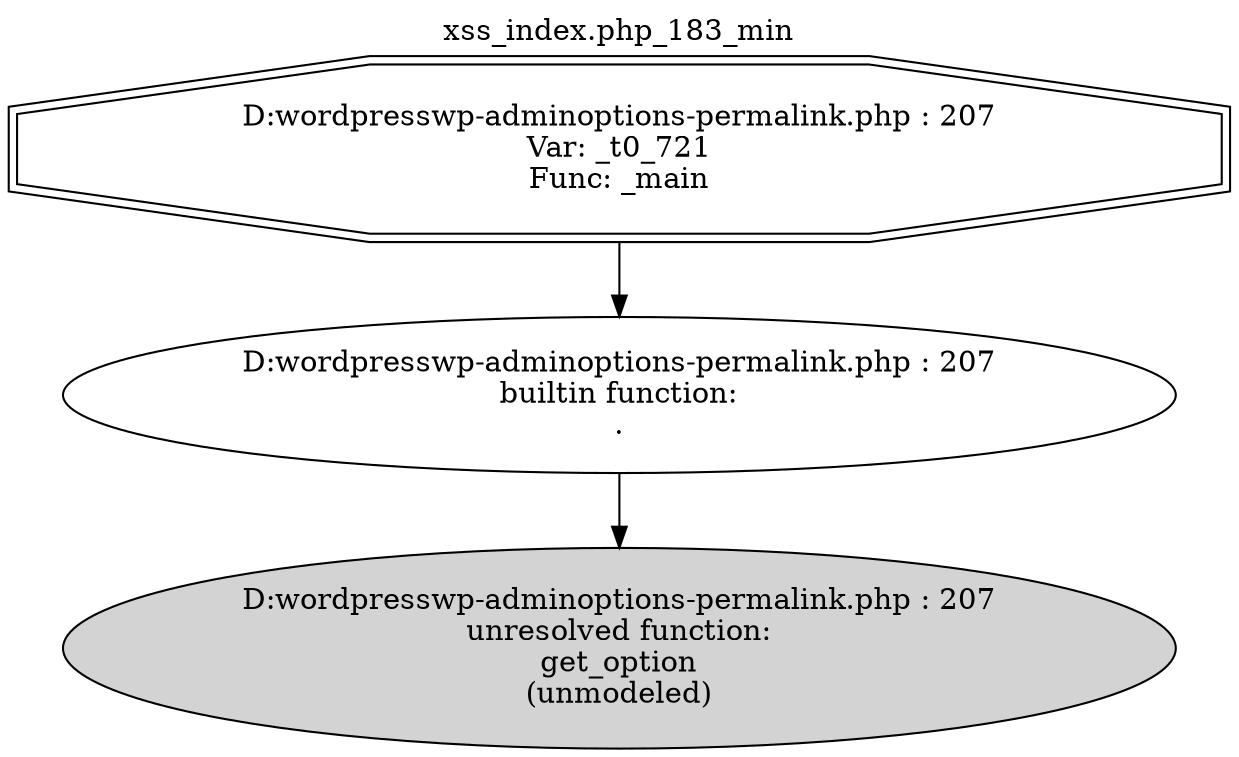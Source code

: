 digraph cfg {
  label="xss_index.php_183_min";
  labelloc=t;
  n1 [shape=doubleoctagon, label="D:\wordpress\wp-admin\options-permalink.php : 207\nVar: _t0_721\nFunc: _main\n"];
  n2 [shape=ellipse, label="D:\wordpress\wp-admin\options-permalink.php : 207\nbuiltin function:\n.\n"];
  n3 [shape=ellipse, label="D:\wordpress\wp-admin\options-permalink.php : 207\nunresolved function:\nget_option\n(unmodeled)\n",style=filled];
  n1 -> n2;
  n2 -> n3;
}
